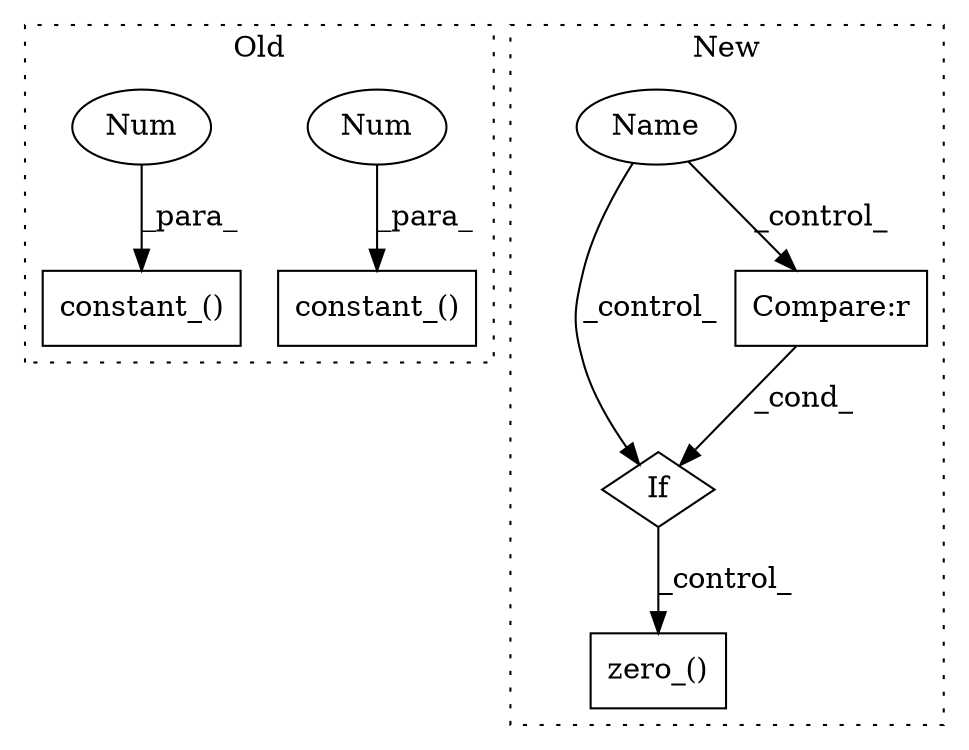 digraph G {
subgraph cluster0 {
1 [label="constant_()" a="75" s="7481,7510" l="18,1" shape="box"];
3 [label="Num" a="76" s="7509" l="1" shape="ellipse"];
7 [label="constant_()" a="75" s="7532,7559" l="18,1" shape="box"];
8 [label="Num" a="76" s="7558" l="1" shape="ellipse"];
label = "Old";
style="dotted";
}
subgraph cluster1 {
2 [label="If" a="96" s="7367,7388" l="3,22" shape="diamond"];
4 [label="Compare:r" a="40" s="7370" l="18" shape="box"];
5 [label="Name" a="87" s="7075" l="1" shape="ellipse"];
6 [label="zero_()" a="75" s="7410" l="19" shape="box"];
label = "New";
style="dotted";
}
2 -> 6 [label="_control_"];
3 -> 1 [label="_para_"];
4 -> 2 [label="_cond_"];
5 -> 4 [label="_control_"];
5 -> 2 [label="_control_"];
8 -> 7 [label="_para_"];
}